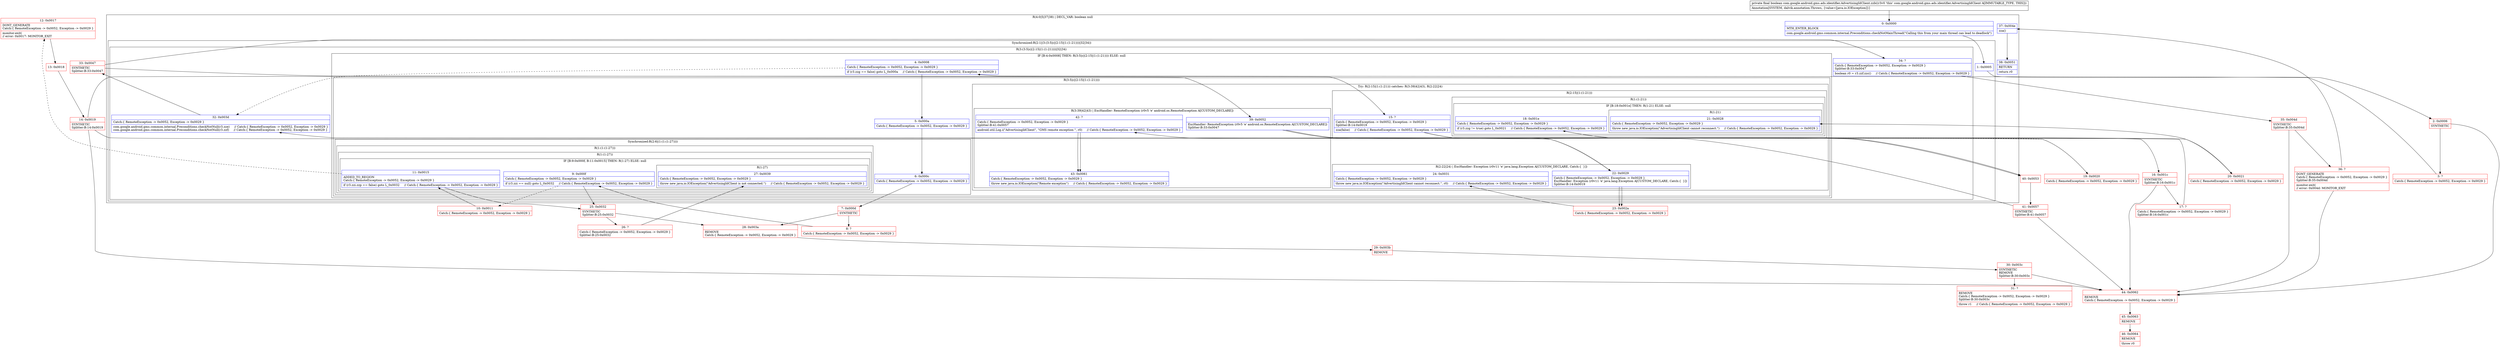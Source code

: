 digraph "CFG forcom.google.android.gms.ads.identifier.AdvertisingIdClient.zzb()Z" {
subgraph cluster_Region_752110990 {
label = "R(4:0|5|37|38) | DECL_VAR: boolean null\l";
node [shape=record,color=blue];
Node_0 [shape=record,label="{0\:\ 0x0000|MTH_ENTER_BLOCK\l|com.google.android.gms.common.internal.Preconditions.checkNotMainThread(\"Calling this from your main thread can lead to deadlock\")\l}"];
subgraph cluster_SynchronizedRegion_354763550 {
label = "Synchronized:R(2:1|(3:(3:5|c|(2:15|(1:(1:21))))|32|34))";
node [shape=record,color=blue];
Node_1 [shape=record,label="{1\:\ 0x0005}"];
subgraph cluster_Region_1550464339 {
label = "R(3:(3:5|c|(2:15|(1:(1:21))))|32|34)";
node [shape=record,color=blue];
subgraph cluster_IfRegion_695839014 {
label = "IF [B:4:0x0008] THEN: R(3:5|c|(2:15|(1:(1:21)))) ELSE: null";
node [shape=record,color=blue];
Node_4 [shape=record,label="{4\:\ 0x0008|Catch:\{ RemoteException \-\> 0x0052, Exception \-\> 0x0029 \}\l|if (r3.zzg == false) goto L_0x000a     \/\/ Catch:\{ RemoteException \-\> 0x0052, Exception \-\> 0x0029 \}\l}"];
subgraph cluster_Region_1690508689 {
label = "R(3:5|c|(2:15|(1:(1:21))))";
node [shape=record,color=blue];
Node_5 [shape=record,label="{5\:\ 0x000a|Catch:\{ RemoteException \-\> 0x0052, Exception \-\> 0x0029 \}\l}"];
subgraph cluster_SynchronizedRegion_496227325 {
label = "Synchronized:R(2:6|(1:(1:(1:27))))";
node [shape=record,color=blue];
Node_6 [shape=record,label="{6\:\ 0x000c|Catch:\{ RemoteException \-\> 0x0052, Exception \-\> 0x0029 \}\l}"];
subgraph cluster_Region_571559650 {
label = "R(1:(1:(1:27)))";
node [shape=record,color=blue];
subgraph cluster_Region_1178985247 {
label = "R(1:(1:27))";
node [shape=record,color=blue];
subgraph cluster_IfRegion_982929875 {
label = "IF [B:9:0x000f, B:11:0x0015] THEN: R(1:27) ELSE: null";
node [shape=record,color=blue];
Node_9 [shape=record,label="{9\:\ 0x000f|Catch:\{ RemoteException \-\> 0x0052, Exception \-\> 0x0029 \}\l|if (r3.zzi == null) goto L_0x0032     \/\/ Catch:\{ RemoteException \-\> 0x0052, Exception \-\> 0x0029 \}\l}"];
Node_11 [shape=record,label="{11\:\ 0x0015|ADDED_TO_REGION\lCatch:\{ RemoteException \-\> 0x0052, Exception \-\> 0x0029 \}\l|if (r3.zzi.zzp == false) goto L_0x0032     \/\/ Catch:\{ RemoteException \-\> 0x0052, Exception \-\> 0x0029 \}\l}"];
subgraph cluster_Region_966357319 {
label = "R(1:27)";
node [shape=record,color=blue];
Node_27 [shape=record,label="{27\:\ 0x0039|Catch:\{ RemoteException \-\> 0x0052, Exception \-\> 0x0029 \}\l|throw new java.io.IOException(\"AdvertisingIdClient is not connected.\")     \/\/ Catch:\{ RemoteException \-\> 0x0052, Exception \-\> 0x0029 \}\l}"];
}
}
}
}
}
subgraph cluster_TryCatchRegion_290938568 {
label = "Try: R(2:15|(1:(1:21))) catches: R(3:39|42|43), R(2:22|24)";
node [shape=record,color=blue];
subgraph cluster_Region_2019760870 {
label = "R(2:15|(1:(1:21)))";
node [shape=record,color=blue];
Node_15 [shape=record,label="{15\:\ ?|Catch:\{ RemoteException \-\> 0x0052, Exception \-\> 0x0029 \}\lSplitter:B:14:0x0019\l|zza(false)     \/\/ Catch:\{ RemoteException \-\> 0x0052, Exception \-\> 0x0029 \}\l}"];
subgraph cluster_Region_1886635248 {
label = "R(1:(1:21))";
node [shape=record,color=blue];
subgraph cluster_IfRegion_34771184 {
label = "IF [B:18:0x001e] THEN: R(1:21) ELSE: null";
node [shape=record,color=blue];
Node_18 [shape=record,label="{18\:\ 0x001e|Catch:\{ RemoteException \-\> 0x0052, Exception \-\> 0x0029 \}\l|if (r3.zzg != true) goto L_0x0021     \/\/ Catch:\{ RemoteException \-\> 0x0052, Exception \-\> 0x0029 \}\l}"];
subgraph cluster_Region_689450852 {
label = "R(1:21)";
node [shape=record,color=blue];
Node_21 [shape=record,label="{21\:\ 0x0028|Catch:\{ RemoteException \-\> 0x0052, Exception \-\> 0x0029 \}\l|throw new java.io.IOException(\"AdvertisingIdClient cannot reconnect.\")     \/\/ Catch:\{ RemoteException \-\> 0x0052, Exception \-\> 0x0029 \}\l}"];
}
}
}
}
subgraph cluster_Region_1238148235 {
label = "R(3:39|42|43) | ExcHandler: RemoteException (r0v5 'e' android.os.RemoteException A[CUSTOM_DECLARE])\l";
node [shape=record,color=blue];
Node_39 [shape=record,label="{39\:\ 0x0052|ExcHandler: RemoteException (r0v5 'e' android.os.RemoteException A[CUSTOM_DECLARE])\lSplitter:B:33:0x0047\l}"];
Node_42 [shape=record,label="{42\:\ ?|Catch:\{ RemoteException \-\> 0x0052, Exception \-\> 0x0029 \}\lSplitter:B:41:0x0057\l|android.util.Log.i(\"AdvertisingIdClient\", \"GMS remote exception \", r0)     \/\/ Catch:\{ RemoteException \-\> 0x0052, Exception \-\> 0x0029 \}\l}"];
Node_43 [shape=record,label="{43\:\ 0x0061|Catch:\{ RemoteException \-\> 0x0052, Exception \-\> 0x0029 \}\l|throw new java.io.IOException(\"Remote exception\")     \/\/ Catch:\{ RemoteException \-\> 0x0052, Exception \-\> 0x0029 \}\l}"];
}
subgraph cluster_Region_662088966 {
label = "R(2:22|24) | ExcHandler: Exception (r0v11 'e' java.lang.Exception A[CUSTOM_DECLARE, Catch:\{  \}])\l";
node [shape=record,color=blue];
Node_22 [shape=record,label="{22\:\ 0x0029|Catch:\{ RemoteException \-\> 0x0052, Exception \-\> 0x0029 \}\lExcHandler: Exception (r0v11 'e' java.lang.Exception A[CUSTOM_DECLARE, Catch:\{  \}])\lSplitter:B:14:0x0019\l}"];
Node_24 [shape=record,label="{24\:\ 0x0031|Catch:\{ RemoteException \-\> 0x0052, Exception \-\> 0x0029 \}\l|throw new java.io.IOException(\"AdvertisingIdClient cannot reconnect.\", r0)     \/\/ Catch:\{ RemoteException \-\> 0x0052, Exception \-\> 0x0029 \}\l}"];
}
}
}
}
Node_32 [shape=record,label="{32\:\ 0x003d|Catch:\{ RemoteException \-\> 0x0052, Exception \-\> 0x0029 \}\l|com.google.android.gms.common.internal.Preconditions.checkNotNull(r3.zze)     \/\/ Catch:\{ RemoteException \-\> 0x0052, Exception \-\> 0x0029 \}\lcom.google.android.gms.common.internal.Preconditions.checkNotNull(r3.zzf)     \/\/ Catch:\{ RemoteException \-\> 0x0052, Exception \-\> 0x0029 \}\l}"];
Node_34 [shape=record,label="{34\:\ ?|Catch:\{ RemoteException \-\> 0x0052, Exception \-\> 0x0029 \}\lSplitter:B:33:0x0047\l|boolean r0 = r3.zzf.zzc()     \/\/ Catch:\{ RemoteException \-\> 0x0052, Exception \-\> 0x0029 \}\l}"];
}
}
Node_37 [shape=record,label="{37\:\ 0x004e|zza()\l}"];
Node_38 [shape=record,label="{38\:\ 0x0051|RETURN\l|return r0\l}"];
}
subgraph cluster_Region_662088966 {
label = "R(2:22|24) | ExcHandler: Exception (r0v11 'e' java.lang.Exception A[CUSTOM_DECLARE, Catch:\{  \}])\l";
node [shape=record,color=blue];
Node_22 [shape=record,label="{22\:\ 0x0029|Catch:\{ RemoteException \-\> 0x0052, Exception \-\> 0x0029 \}\lExcHandler: Exception (r0v11 'e' java.lang.Exception A[CUSTOM_DECLARE, Catch:\{  \}])\lSplitter:B:14:0x0019\l}"];
Node_24 [shape=record,label="{24\:\ 0x0031|Catch:\{ RemoteException \-\> 0x0052, Exception \-\> 0x0029 \}\l|throw new java.io.IOException(\"AdvertisingIdClient cannot reconnect.\", r0)     \/\/ Catch:\{ RemoteException \-\> 0x0052, Exception \-\> 0x0029 \}\l}"];
}
subgraph cluster_Region_1238148235 {
label = "R(3:39|42|43) | ExcHandler: RemoteException (r0v5 'e' android.os.RemoteException A[CUSTOM_DECLARE])\l";
node [shape=record,color=blue];
Node_39 [shape=record,label="{39\:\ 0x0052|ExcHandler: RemoteException (r0v5 'e' android.os.RemoteException A[CUSTOM_DECLARE])\lSplitter:B:33:0x0047\l}"];
Node_42 [shape=record,label="{42\:\ ?|Catch:\{ RemoteException \-\> 0x0052, Exception \-\> 0x0029 \}\lSplitter:B:41:0x0057\l|android.util.Log.i(\"AdvertisingIdClient\", \"GMS remote exception \", r0)     \/\/ Catch:\{ RemoteException \-\> 0x0052, Exception \-\> 0x0029 \}\l}"];
Node_43 [shape=record,label="{43\:\ 0x0061|Catch:\{ RemoteException \-\> 0x0052, Exception \-\> 0x0029 \}\l|throw new java.io.IOException(\"Remote exception\")     \/\/ Catch:\{ RemoteException \-\> 0x0052, Exception \-\> 0x0029 \}\l}"];
}
Node_2 [shape=record,color=red,label="{2\:\ 0x0006|SYNTHETIC\l}"];
Node_3 [shape=record,color=red,label="{3\:\ ?|Catch:\{ RemoteException \-\> 0x0052, Exception \-\> 0x0029 \}\l}"];
Node_7 [shape=record,color=red,label="{7\:\ 0x000d|SYNTHETIC\l}"];
Node_8 [shape=record,color=red,label="{8\:\ ?|Catch:\{ RemoteException \-\> 0x0052, Exception \-\> 0x0029 \}\l}"];
Node_10 [shape=record,color=red,label="{10\:\ 0x0011|Catch:\{ RemoteException \-\> 0x0052, Exception \-\> 0x0029 \}\l}"];
Node_12 [shape=record,color=red,label="{12\:\ 0x0017|DONT_GENERATE\lCatch:\{ RemoteException \-\> 0x0052, Exception \-\> 0x0029 \}\l|monitor\-exit(\l\/\/ error: 0x0017: MONITOR_EXIT  \l}"];
Node_13 [shape=record,color=red,label="{13\:\ 0x0018}"];
Node_14 [shape=record,color=red,label="{14\:\ 0x0019|SYNTHETIC\lSplitter:B:14:0x0019\l}"];
Node_16 [shape=record,color=red,label="{16\:\ 0x001c|SYNTHETIC\lSplitter:B:16:0x001c\l}"];
Node_17 [shape=record,color=red,label="{17\:\ ?|Catch:\{ RemoteException \-\> 0x0052, Exception \-\> 0x0029 \}\lSplitter:B:16:0x001c\l}"];
Node_19 [shape=record,color=red,label="{19\:\ 0x0020|Catch:\{ RemoteException \-\> 0x0052, Exception \-\> 0x0029 \}\l}"];
Node_20 [shape=record,color=red,label="{20\:\ 0x0021|Catch:\{ RemoteException \-\> 0x0052, Exception \-\> 0x0029 \}\l}"];
Node_23 [shape=record,color=red,label="{23\:\ 0x002a|Catch:\{ RemoteException \-\> 0x0052, Exception \-\> 0x0029 \}\l}"];
Node_25 [shape=record,color=red,label="{25\:\ 0x0032|SYNTHETIC\lSplitter:B:25:0x0032\l}"];
Node_26 [shape=record,color=red,label="{26\:\ ?|Catch:\{ RemoteException \-\> 0x0052, Exception \-\> 0x0029 \}\lSplitter:B:25:0x0032\l}"];
Node_28 [shape=record,color=red,label="{28\:\ 0x003a|REMOVE\lCatch:\{ RemoteException \-\> 0x0052, Exception \-\> 0x0029 \}\l}"];
Node_29 [shape=record,color=red,label="{29\:\ 0x003b|REMOVE\l}"];
Node_30 [shape=record,color=red,label="{30\:\ 0x003c|SYNTHETIC\lREMOVE\lSplitter:B:30:0x003c\l}"];
Node_31 [shape=record,color=red,label="{31\:\ ?|REMOVE\lCatch:\{ RemoteException \-\> 0x0052, Exception \-\> 0x0029 \}\lSplitter:B:30:0x003c\l|throw r1     \/\/ Catch:\{ RemoteException \-\> 0x0052, Exception \-\> 0x0029 \}\l}"];
Node_33 [shape=record,color=red,label="{33\:\ 0x0047|SYNTHETIC\lSplitter:B:33:0x0047\l}"];
Node_35 [shape=record,color=red,label="{35\:\ 0x004d|SYNTHETIC\lSplitter:B:35:0x004d\l}"];
Node_36 [shape=record,color=red,label="{36\:\ ?|DONT_GENERATE\lCatch:\{ RemoteException \-\> 0x0052, Exception \-\> 0x0029 \}\lSplitter:B:35:0x004d\l|monitor\-exit(\l\/\/ error: 0x004d: MONITOR_EXIT  \l}"];
Node_40 [shape=record,color=red,label="{40\:\ 0x0053}"];
Node_41 [shape=record,color=red,label="{41\:\ 0x0057|SYNTHETIC\lSplitter:B:41:0x0057\l}"];
Node_44 [shape=record,color=red,label="{44\:\ 0x0062|REMOVE\lCatch:\{ RemoteException \-\> 0x0052, Exception \-\> 0x0029 \}\l}"];
Node_45 [shape=record,color=red,label="{45\:\ 0x0063|REMOVE\l}"];
Node_46 [shape=record,color=red,label="{46\:\ 0x0064|REMOVE\l|throw r0\l}"];
MethodNode[shape=record,label="{private final boolean com.google.android.gms.ads.identifier.AdvertisingIdClient.zzb((r3v0 'this' com.google.android.gms.ads.identifier.AdvertisingIdClient A[IMMUTABLE_TYPE, THIS]))  | Annotation[SYSTEM, dalvik.annotation.Throws, \{value=[java.io.IOException]\}]\l}"];
MethodNode -> Node_0;
Node_0 -> Node_1;
Node_1 -> Node_2;
Node_4 -> Node_5;
Node_4 -> Node_32[style=dashed];
Node_5 -> Node_6;
Node_6 -> Node_7;
Node_9 -> Node_10[style=dashed];
Node_9 -> Node_25;
Node_11 -> Node_12[style=dashed];
Node_11 -> Node_25;
Node_15 -> Node_16;
Node_15 -> Node_22;
Node_18 -> Node_19[style=dashed];
Node_18 -> Node_20;
Node_39 -> Node_40;
Node_42 -> Node_43;
Node_22 -> Node_23;
Node_32 -> Node_33;
Node_34 -> Node_35;
Node_37 -> Node_38;
Node_22 -> Node_23;
Node_39 -> Node_40;
Node_42 -> Node_43;
Node_2 -> Node_3;
Node_2 -> Node_44;
Node_3 -> Node_4;
Node_7 -> Node_8;
Node_7 -> Node_28;
Node_8 -> Node_9;
Node_10 -> Node_11;
Node_12 -> Node_13;
Node_13 -> Node_14;
Node_14 -> Node_15;
Node_14 -> Node_22;
Node_14 -> Node_44;
Node_16 -> Node_17;
Node_16 -> Node_44;
Node_17 -> Node_18;
Node_19 -> Node_32;
Node_20 -> Node_21;
Node_23 -> Node_24;
Node_25 -> Node_26;
Node_25 -> Node_28;
Node_26 -> Node_27;
Node_28 -> Node_29;
Node_29 -> Node_30;
Node_30 -> Node_31;
Node_30 -> Node_44;
Node_33 -> Node_34;
Node_33 -> Node_39;
Node_35 -> Node_36;
Node_35 -> Node_44;
Node_36 -> Node_37;
Node_36 -> Node_44;
Node_40 -> Node_41;
Node_41 -> Node_42;
Node_41 -> Node_44;
Node_44 -> Node_45;
Node_45 -> Node_46;
}

